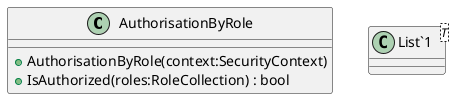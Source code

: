 @startuml
class AuthorisationByRole {
    + AuthorisationByRole(context:SecurityContext)
    + IsAuthorized(roles:RoleCollection) : bool
}
class "List`1"<T> {
}
@enduml
